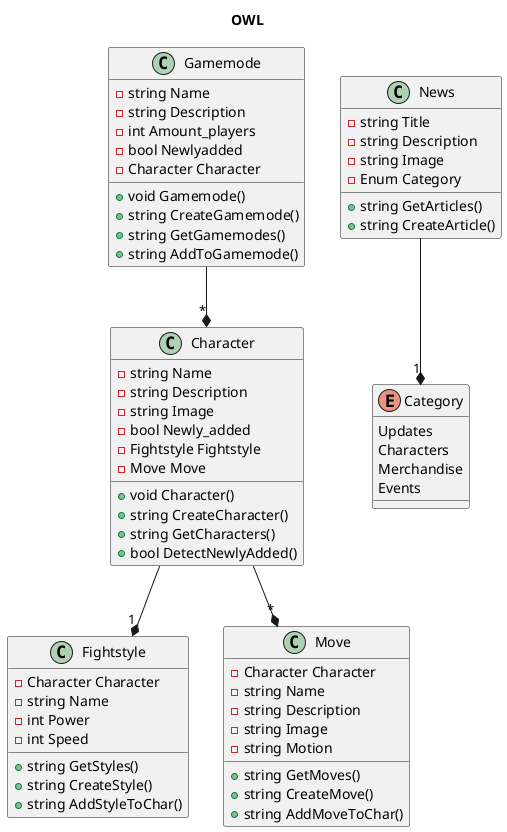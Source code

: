 @startuml OWL

title OWL

class Gamemode {
    - string Name
    - string Description
    - int Amount_players
    - bool Newlyadded
    - Character Character

    + void Gamemode()
    + string CreateGamemode()
    + string GetGamemodes()
    + string AddToGamemode()
}


class Character {
    - string Name
    - string Description
    - string Image
    - bool Newly_added
    - Fightstyle Fightstyle
    - Move Move

    + void Character()
    + string CreateCharacter()
    + string GetCharacters()
    + bool DetectNewlyAdded()
}

class Fightstyle {
    - Character Character
    - string Name
    - int Power
    - int Speed

    + string GetStyles()
    + string CreateStyle()
    + string AddStyleToChar()
}

class Move {
    - Character Character
    - string Name
    - string Description
    - string Image
    - string Motion

    + string GetMoves()
    + string CreateMove()
    + string AddMoveToChar()
}

class News {
    - string Title
    - string Description
    - string Image
    - Enum Category

    + string GetArticles()
    + string CreateArticle()
}

enum Category {
    Updates
    Characters
    Merchandise
    Events
}

Character --* "*" Move
Character --* "1" Fightstyle
News --* "1" Category
Gamemode --* "*" Character

@enduml